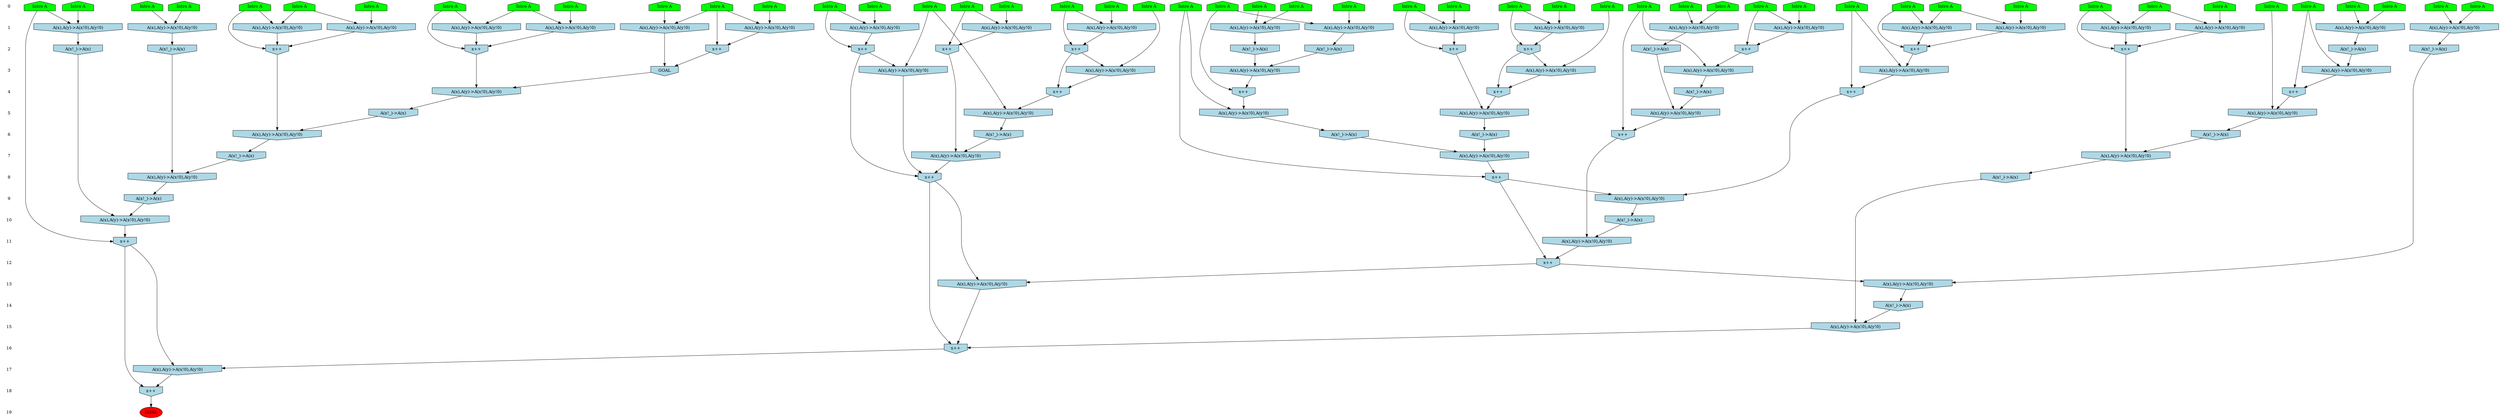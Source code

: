 /* Compression of 1 causal flows obtained in average at 2.951560E+00 t.u */
/* Compressed causal flows were: [948] */
digraph G{
 ranksep=.5 ; 
{ rank = same ; "0" [shape=plaintext] ; node_1 [label ="Intro A", shape=house, style=filled, fillcolor=green] ;
node_2 [label ="Intro A", shape=house, style=filled, fillcolor=green] ;
node_3 [label ="Intro A", shape=house, style=filled, fillcolor=green] ;
node_4 [label ="Intro A", shape=house, style=filled, fillcolor=green] ;
node_5 [label ="Intro A", shape=house, style=filled, fillcolor=green] ;
node_6 [label ="Intro A", shape=house, style=filled, fillcolor=green] ;
node_7 [label ="Intro A", shape=house, style=filled, fillcolor=green] ;
node_8 [label ="Intro A", shape=house, style=filled, fillcolor=green] ;
node_9 [label ="Intro A", shape=house, style=filled, fillcolor=green] ;
node_10 [label ="Intro A", shape=house, style=filled, fillcolor=green] ;
node_11 [label ="Intro A", shape=house, style=filled, fillcolor=green] ;
node_12 [label ="Intro A", shape=house, style=filled, fillcolor=green] ;
node_13 [label ="Intro A", shape=house, style=filled, fillcolor=green] ;
node_14 [label ="Intro A", shape=house, style=filled, fillcolor=green] ;
node_15 [label ="Intro A", shape=house, style=filled, fillcolor=green] ;
node_16 [label ="Intro A", shape=house, style=filled, fillcolor=green] ;
node_17 [label ="Intro A", shape=house, style=filled, fillcolor=green] ;
node_18 [label ="Intro A", shape=house, style=filled, fillcolor=green] ;
node_19 [label ="Intro A", shape=house, style=filled, fillcolor=green] ;
node_20 [label ="Intro A", shape=house, style=filled, fillcolor=green] ;
node_21 [label ="Intro A", shape=house, style=filled, fillcolor=green] ;
node_22 [label ="Intro A", shape=house, style=filled, fillcolor=green] ;
node_23 [label ="Intro A", shape=house, style=filled, fillcolor=green] ;
node_24 [label ="Intro A", shape=house, style=filled, fillcolor=green] ;
node_25 [label ="Intro A", shape=house, style=filled, fillcolor=green] ;
node_26 [label ="Intro A", shape=house, style=filled, fillcolor=green] ;
node_27 [label ="Intro A", shape=house, style=filled, fillcolor=green] ;
node_28 [label ="Intro A", shape=house, style=filled, fillcolor=green] ;
node_29 [label ="Intro A", shape=house, style=filled, fillcolor=green] ;
node_30 [label ="Intro A", shape=house, style=filled, fillcolor=green] ;
node_31 [label ="Intro A", shape=house, style=filled, fillcolor=green] ;
node_32 [label ="Intro A", shape=house, style=filled, fillcolor=green] ;
node_33 [label ="Intro A", shape=house, style=filled, fillcolor=green] ;
node_34 [label ="Intro A", shape=house, style=filled, fillcolor=green] ;
node_35 [label ="Intro A", shape=house, style=filled, fillcolor=green] ;
node_36 [label ="Intro A", shape=house, style=filled, fillcolor=green] ;
node_37 [label ="Intro A", shape=house, style=filled, fillcolor=green] ;
node_38 [label ="Intro A", shape=house, style=filled, fillcolor=green] ;
node_39 [label ="Intro A", shape=house, style=filled, fillcolor=green] ;
node_40 [label ="Intro A", shape=house, style=filled, fillcolor=green] ;
node_41 [label ="Intro A", shape=house, style=filled, fillcolor=green] ;
node_42 [label ="Intro A", shape=house, style=filled, fillcolor=green] ;
node_43 [label ="Intro A", shape=house, style=filled, fillcolor=green] ;
node_44 [label ="Intro A", shape=house, style=filled, fillcolor=green] ;
node_45 [label ="Intro A", shape=house, style=filled, fillcolor=green] ;
node_46 [label ="Intro A", shape=house, style=filled, fillcolor=green] ;
node_47 [label ="Intro A", shape=house, style=filled, fillcolor=green] ;
node_48 [label ="Intro A", shape=house, style=filled, fillcolor=green] ;
node_49 [label ="Intro A", shape=house, style=filled, fillcolor=green] ;
}
{ rank = same ; "1" [shape=plaintext] ; node_50 [label="A(x),A(y)->A(x!0),A(y!0)", shape=invhouse, style=filled, fillcolor = lightblue] ;
node_51 [label="A(x),A(y)->A(x!0),A(y!0)", shape=invhouse, style=filled, fillcolor = lightblue] ;
node_52 [label="A(x),A(y)->A(x!0),A(y!0)", shape=invhouse, style=filled, fillcolor = lightblue] ;
node_53 [label="A(x),A(y)->A(x!0),A(y!0)", shape=invhouse, style=filled, fillcolor = lightblue] ;
node_54 [label="A(x),A(y)->A(x!0),A(y!0)", shape=invhouse, style=filled, fillcolor = lightblue] ;
node_55 [label="A(x),A(y)->A(x!0),A(y!0)", shape=invhouse, style=filled, fillcolor = lightblue] ;
node_56 [label="A(x),A(y)->A(x!0),A(y!0)", shape=invhouse, style=filled, fillcolor = lightblue] ;
node_57 [label="A(x),A(y)->A(x!0),A(y!0)", shape=invhouse, style=filled, fillcolor = lightblue] ;
node_58 [label="A(x),A(y)->A(x!0),A(y!0)", shape=invhouse, style=filled, fillcolor = lightblue] ;
node_59 [label="A(x),A(y)->A(x!0),A(y!0)", shape=invhouse, style=filled, fillcolor = lightblue] ;
node_60 [label="A(x),A(y)->A(x!0),A(y!0)", shape=invhouse, style=filled, fillcolor = lightblue] ;
node_63 [label="A(x),A(y)->A(x!0),A(y!0)", shape=invhouse, style=filled, fillcolor = lightblue] ;
node_69 [label="A(x),A(y)->A(x!0),A(y!0)", shape=invhouse, style=filled, fillcolor = lightblue] ;
node_70 [label="A(x),A(y)->A(x!0),A(y!0)", shape=invhouse, style=filled, fillcolor = lightblue] ;
node_73 [label="A(x),A(y)->A(x!0),A(y!0)", shape=invhouse, style=filled, fillcolor = lightblue] ;
node_76 [label="A(x),A(y)->A(x!0),A(y!0)", shape=invhouse, style=filled, fillcolor = lightblue] ;
node_78 [label="A(x),A(y)->A(x!0),A(y!0)", shape=invhouse, style=filled, fillcolor = lightblue] ;
node_85 [label="A(x),A(y)->A(x!0),A(y!0)", shape=invhouse, style=filled, fillcolor = lightblue] ;
node_89 [label="A(x),A(y)->A(x!0),A(y!0)", shape=invhouse, style=filled, fillcolor = lightblue] ;
node_96 [label="A(x),A(y)->A(x!0),A(y!0)", shape=invhouse, style=filled, fillcolor = lightblue] ;
node_103 [label="A(x),A(y)->A(x!0),A(y!0)", shape=invhouse, style=filled, fillcolor = lightblue] ;
node_113 [label="A(x),A(y)->A(x!0),A(y!0)", shape=invhouse, style=filled, fillcolor = lightblue] ;
node_121 [label="A(x),A(y)->A(x!0),A(y!0)", shape=invhouse, style=filled, fillcolor = lightblue] ;
}
{ rank = same ; "2" [shape=plaintext] ; node_61 [label="A(x!_)->A(x)", shape=invhouse, style=filled, fillcolor = lightblue] ;
node_62 [label="x++", shape=invhouse, style=filled, fillcolor = lightblue] ;
node_64 [label="x++", shape=invhouse, style=filled, fillcolor = lightblue] ;
node_65 [label="x++", shape=invhouse, style=filled, fillcolor = lightblue] ;
node_67 [label="A(x!_)->A(x)", shape=invhouse, style=filled, fillcolor = lightblue] ;
node_71 [label="x++", shape=invhouse, style=filled, fillcolor = lightblue] ;
node_72 [label="x++", shape=invhouse, style=filled, fillcolor = lightblue] ;
node_74 [label="x++", shape=invhouse, style=filled, fillcolor = lightblue] ;
node_77 [label="A(x!_)->A(x)", shape=invhouse, style=filled, fillcolor = lightblue] ;
node_82 [label="x++", shape=invhouse, style=filled, fillcolor = lightblue] ;
node_83 [label="x++", shape=invhouse, style=filled, fillcolor = lightblue] ;
node_87 [label="x++", shape=invhouse, style=filled, fillcolor = lightblue] ;
node_97 [label="x++", shape=invhouse, style=filled, fillcolor = lightblue] ;
node_98 [label="x++", shape=invhouse, style=filled, fillcolor = lightblue] ;
node_106 [label="A(x!_)->A(x)", shape=invhouse, style=filled, fillcolor = lightblue] ;
node_119 [label="A(x!_)->A(x)", shape=invhouse, style=filled, fillcolor = lightblue] ;
node_127 [label="A(x!_)->A(x)", shape=invhouse, style=filled, fillcolor = lightblue] ;
node_134 [label="A(x!_)->A(x)", shape=invhouse, style=filled, fillcolor = lightblue] ;
}
{ rank = same ; "3" [shape=plaintext] ; node_66 [label="A(x),A(y)->A(x!0),A(y!0)", shape=invhouse, style=filled, fillcolor = lightblue] ;
node_75 [label="A(x),A(y)->A(x!0),A(y!0)", shape=invhouse, style=filled, fillcolor = lightblue] ;
node_79 [label="A(x),A(y)->A(x!0),A(y!0)", shape=invhouse, style=filled, fillcolor = lightblue] ;
node_84 [label="A(x),A(y)->A(x!0),A(y!0)", shape=invhouse, style=filled, fillcolor = lightblue] ;
node_86 [label="GOAL", shape=invhouse, style=filled, fillcolor = lightblue] ;
node_93 [label="A(x),A(y)->A(x!0),A(y!0)", shape=invhouse, style=filled, fillcolor = lightblue] ;
node_99 [label="A(x),A(y)->A(x!0),A(y!0)", shape=invhouse, style=filled, fillcolor = lightblue] ;
node_100 [label="A(x),A(y)->A(x!0),A(y!0)", shape=invhouse, style=filled, fillcolor = lightblue] ;
}
{ rank = same ; "4" [shape=plaintext] ; node_68 [label="x++", shape=invhouse, style=filled, fillcolor = lightblue] ;
node_80 [label="x++", shape=invhouse, style=filled, fillcolor = lightblue] ;
node_88 [label="x++", shape=invhouse, style=filled, fillcolor = lightblue] ;
node_90 [label="x++", shape=invhouse, style=filled, fillcolor = lightblue] ;
node_102 [label="A(x),A(y)->A(x!0),A(y!0)", shape=invhouse, style=filled, fillcolor = lightblue] ;
node_105 [label="A(x!_)->A(x)", shape=invhouse, style=filled, fillcolor = lightblue] ;
node_108 [label="x++", shape=invhouse, style=filled, fillcolor = lightblue] ;
}
{ rank = same ; "5" [shape=plaintext] ; node_81 [label="A(x),A(y)->A(x!0),A(y!0)", shape=invhouse, style=filled, fillcolor = lightblue] ;
node_91 [label="A(x),A(y)->A(x!0),A(y!0)", shape=invhouse, style=filled, fillcolor = lightblue] ;
node_94 [label="A(x),A(y)->A(x!0),A(y!0)", shape=invhouse, style=filled, fillcolor = lightblue] ;
node_111 [label="A(x!_)->A(x)", shape=invhouse, style=filled, fillcolor = lightblue] ;
node_112 [label="A(x),A(y)->A(x!0),A(y!0)", shape=invhouse, style=filled, fillcolor = lightblue] ;
node_122 [label="A(x),A(y)->A(x!0),A(y!0)", shape=invhouse, style=filled, fillcolor = lightblue] ;
}
{ rank = same ; "6" [shape=plaintext] ; node_92 [label="A(x!_)->A(x)", shape=invhouse, style=filled, fillcolor = lightblue] ;
node_95 [label="A(x!_)->A(x)", shape=invhouse, style=filled, fillcolor = lightblue] ;
node_101 [label="A(x!_)->A(x)", shape=invhouse, style=filled, fillcolor = lightblue] ;
node_115 [label="x++", shape=invhouse, style=filled, fillcolor = lightblue] ;
node_116 [label="A(x),A(y)->A(x!0),A(y!0)", shape=invhouse, style=filled, fillcolor = lightblue] ;
node_125 [label="A(x!_)->A(x)", shape=invhouse, style=filled, fillcolor = lightblue] ;
}
{ rank = same ; "7" [shape=plaintext] ; node_104 [label="A(x),A(y)->A(x!0),A(y!0)", shape=invhouse, style=filled, fillcolor = lightblue] ;
node_110 [label="A(x),A(y)->A(x!0),A(y!0)", shape=invhouse, style=filled, fillcolor = lightblue] ;
node_117 [label="A(x!_)->A(x)", shape=invhouse, style=filled, fillcolor = lightblue] ;
node_126 [label="A(x),A(y)->A(x!0),A(y!0)", shape=invhouse, style=filled, fillcolor = lightblue] ;
}
{ rank = same ; "8" [shape=plaintext] ; node_107 [label="x++", shape=invhouse, style=filled, fillcolor = lightblue] ;
node_120 [label="x++", shape=invhouse, style=filled, fillcolor = lightblue] ;
node_124 [label="A(x),A(y)->A(x!0),A(y!0)", shape=invhouse, style=filled, fillcolor = lightblue] ;
node_131 [label="A(x!_)->A(x)", shape=invhouse, style=filled, fillcolor = lightblue] ;
}
{ rank = same ; "9" [shape=plaintext] ; node_109 [label="A(x),A(y)->A(x!0),A(y!0)", shape=invhouse, style=filled, fillcolor = lightblue] ;
node_129 [label="A(x!_)->A(x)", shape=invhouse, style=filled, fillcolor = lightblue] ;
}
{ rank = same ; "10" [shape=plaintext] ; node_114 [label="A(x!_)->A(x)", shape=invhouse, style=filled, fillcolor = lightblue] ;
node_135 [label="A(x),A(y)->A(x!0),A(y!0)", shape=invhouse, style=filled, fillcolor = lightblue] ;
}
{ rank = same ; "11" [shape=plaintext] ; node_118 [label="A(x),A(y)->A(x!0),A(y!0)", shape=invhouse, style=filled, fillcolor = lightblue] ;
node_137 [label="x++", shape=invhouse, style=filled, fillcolor = lightblue] ;
}
{ rank = same ; "12" [shape=plaintext] ; node_123 [label="x++", shape=invhouse, style=filled, fillcolor = lightblue] ;
}
{ rank = same ; "13" [shape=plaintext] ; node_128 [label="A(x),A(y)->A(x!0),A(y!0)", shape=invhouse, style=filled, fillcolor = lightblue] ;
node_133 [label="A(x),A(y)->A(x!0),A(y!0)", shape=invhouse, style=filled, fillcolor = lightblue] ;
}
{ rank = same ; "14" [shape=plaintext] ; node_130 [label="A(x!_)->A(x)", shape=invhouse, style=filled, fillcolor = lightblue] ;
}
{ rank = same ; "15" [shape=plaintext] ; node_132 [label="A(x),A(y)->A(x!0),A(y!0)", shape=invhouse, style=filled, fillcolor = lightblue] ;
}
{ rank = same ; "16" [shape=plaintext] ; node_136 [label="x++", shape=invhouse, style=filled, fillcolor = lightblue] ;
}
{ rank = same ; "17" [shape=plaintext] ; node_138 [label="A(x),A(y)->A(x!0),A(y!0)", shape=invhouse, style=filled, fillcolor = lightblue] ;
}
{ rank = same ; "18" [shape=plaintext] ; node_139 [label="x++", shape=invhouse, style=filled, fillcolor = lightblue] ;
}
{ rank = same ; "19" [shape=plaintext] ; node_140 [label ="GOAL", style=filled, fillcolor=red] ;
}
"0" -> "1" [style="invis"]; 
"1" -> "2" [style="invis"]; 
"2" -> "3" [style="invis"]; 
"3" -> "4" [style="invis"]; 
"4" -> "5" [style="invis"]; 
"5" -> "6" [style="invis"]; 
"6" -> "7" [style="invis"]; 
"7" -> "8" [style="invis"]; 
"8" -> "9" [style="invis"]; 
"9" -> "10" [style="invis"]; 
"10" -> "11" [style="invis"]; 
"11" -> "12" [style="invis"]; 
"12" -> "13" [style="invis"]; 
"13" -> "14" [style="invis"]; 
"14" -> "15" [style="invis"]; 
"15" -> "16" [style="invis"]; 
"16" -> "17" [style="invis"]; 
"17" -> "18" [style="invis"]; 
"18" -> "19" [style="invis"]; 
node_8 -> node_50
node_44 -> node_50
node_37 -> node_51
node_49 -> node_51
node_3 -> node_52
node_46 -> node_52
node_4 -> node_53
node_23 -> node_53
node_18 -> node_54
node_30 -> node_54
node_10 -> node_55
node_26 -> node_55
node_4 -> node_56
node_17 -> node_56
node_15 -> node_57
node_19 -> node_57
node_1 -> node_58
node_36 -> node_58
node_29 -> node_59
node_40 -> node_59
node_32 -> node_60
node_36 -> node_60
node_55 -> node_61
node_29 -> node_62
node_59 -> node_62
node_21 -> node_63
node_38 -> node_63
node_38 -> node_64
node_63 -> node_64
node_32 -> node_65
node_58 -> node_65
node_60 -> node_65
node_27 -> node_66
node_62 -> node_66
node_57 -> node_67
node_62 -> node_68
node_66 -> node_68
node_24 -> node_69
node_33 -> node_69
node_3 -> node_70
node_25 -> node_70
node_3 -> node_71
node_70 -> node_71
node_30 -> node_72
node_54 -> node_72
node_20 -> node_73
node_35 -> node_73
node_49 -> node_74
node_51 -> node_74
node_31 -> node_75
node_74 -> node_75
node_11 -> node_76
node_16 -> node_76
node_50 -> node_77
node_7 -> node_78
node_43 -> node_78
node_61 -> node_79
node_77 -> node_79
node_8 -> node_80
node_79 -> node_80
node_28 -> node_81
node_80 -> node_81
node_16 -> node_82
node_76 -> node_82
node_7 -> node_83
node_78 -> node_83
node_9 -> node_84
node_67 -> node_84
node_6 -> node_85
node_35 -> node_85
node_52 -> node_86
node_71 -> node_86
node_17 -> node_87
node_53 -> node_87
node_56 -> node_87
node_9 -> node_88
node_84 -> node_88
node_12 -> node_89
node_48 -> node_89
node_74 -> node_90
node_75 -> node_90
node_68 -> node_91
node_72 -> node_91
node_81 -> node_92
node_13 -> node_93
node_82 -> node_93
node_42 -> node_94
node_90 -> node_94
node_91 -> node_95
node_22 -> node_96
node_48 -> node_96
node_6 -> node_97
node_73 -> node_97
node_85 -> node_97
node_22 -> node_98
node_89 -> node_98
node_96 -> node_98
node_42 -> node_99
node_83 -> node_99
node_41 -> node_100
node_87 -> node_100
node_94 -> node_101
node_86 -> node_102
node_98 -> node_102
node_34 -> node_103
node_39 -> node_103
node_92 -> node_104
node_95 -> node_104
node_93 -> node_105
node_103 -> node_106
node_28 -> node_107
node_104 -> node_107
node_41 -> node_108
node_100 -> node_108
node_107 -> node_109
node_108 -> node_109
node_64 -> node_110
node_101 -> node_110
node_102 -> node_111
node_105 -> node_112
node_106 -> node_112
node_2 -> node_113
node_47 -> node_113
node_109 -> node_114
node_13 -> node_115
node_112 -> node_115
node_97 -> node_116
node_111 -> node_116
node_116 -> node_117
node_114 -> node_118
node_115 -> node_118
node_69 -> node_119
node_83 -> node_120
node_99 -> node_120
node_110 -> node_120
node_14 -> node_121
node_45 -> node_121
node_5 -> node_122
node_88 -> node_122
node_107 -> node_123
node_118 -> node_123
node_117 -> node_124
node_119 -> node_124
node_122 -> node_125
node_65 -> node_126
node_125 -> node_126
node_121 -> node_127
node_123 -> node_128
node_127 -> node_128
node_124 -> node_129
node_128 -> node_130
node_126 -> node_131
node_130 -> node_132
node_131 -> node_132
node_120 -> node_133
node_123 -> node_133
node_113 -> node_134
node_129 -> node_135
node_134 -> node_135
node_120 -> node_136
node_132 -> node_136
node_133 -> node_136
node_47 -> node_137
node_135 -> node_137
node_136 -> node_138
node_137 -> node_138
node_137 -> node_139
node_138 -> node_139
node_139 -> node_140
}
/*
 Dot generation time: 0.000623
*/